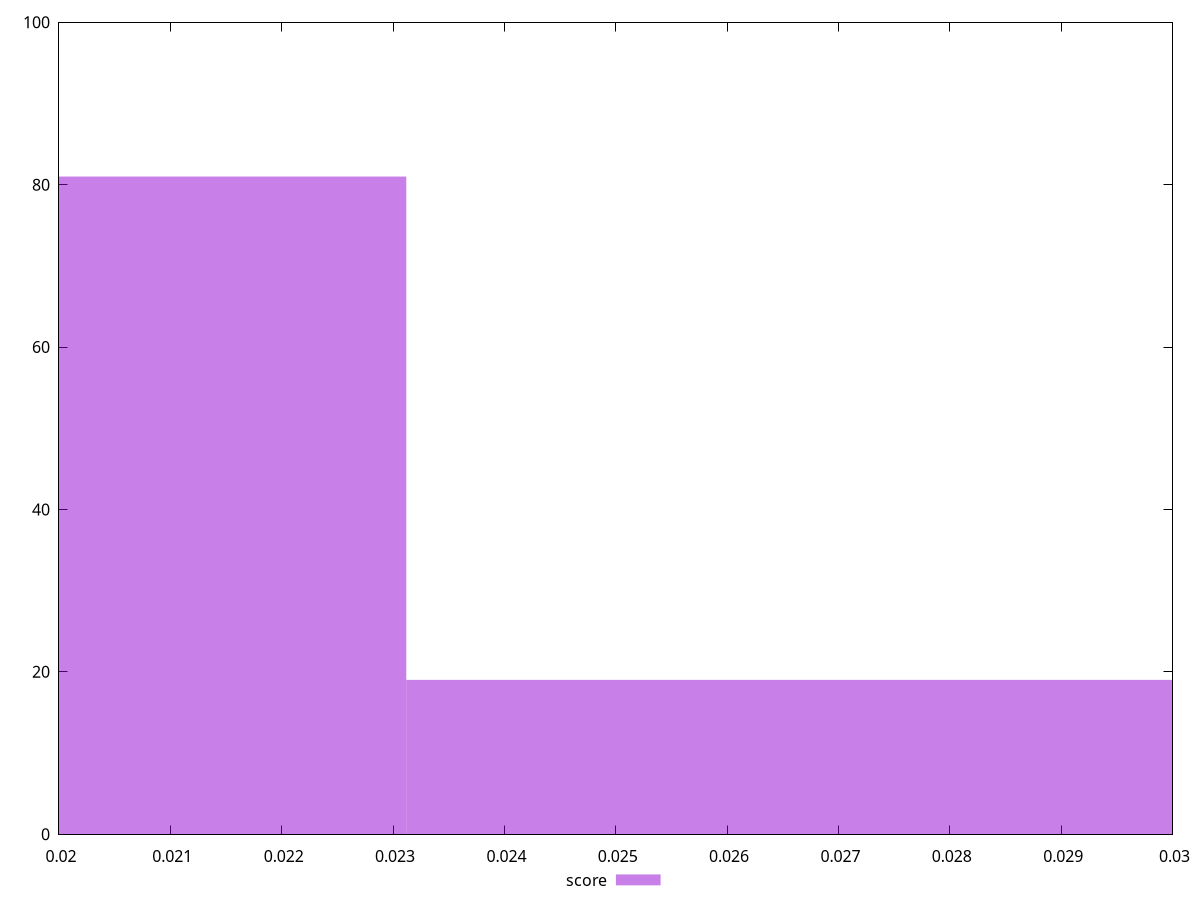 reset

$score <<EOF
0.02774259328869149 19
0.018495062192460995 81
EOF

set key outside below
set boxwidth 0.009247531096230497
set xrange [0.02:0.03]
set yrange [0:100]
set trange [0:100]
set style fill transparent solid 0.5 noborder
set terminal svg size 640, 490 enhanced background rgb 'white'
set output "report_00017_2021-02-10T15-08-03.406Z/uses-long-cache-ttl/samples/pages/score/histogram.svg"

plot $score title "score" with boxes

reset
